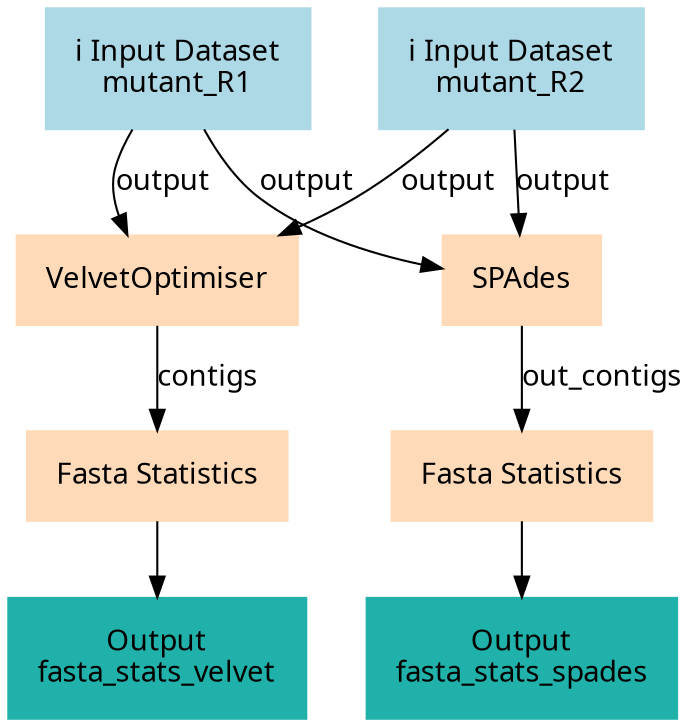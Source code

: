 digraph main {
  node [fontname="Atkinson Hyperlegible", shape=box, color=white,style=filled,color=peachpuff,margin="0.2,0.2"];
  edge [fontname="Atkinson Hyperlegible"];
  0[color=lightblue,label="ℹ️ Input Dataset\nmutant_R1"]
  1[color=lightblue,label="ℹ️ Input Dataset\nmutant_R2"]
  2[label="VelvetOptimiser"]
  0 -> 2 [label="output"]
  1 -> 2 [label="output"]
  3[label="SPAdes"]
  0 -> 3 [label="output"]
  1 -> 3 [label="output"]
  4[label="Fasta Statistics"]
  2 -> 4 [label="contigs"]
  kdacb84a554824ab081ade92af21636cd[color=lightseagreen,label="Output\nfasta_stats_velvet"]
  4 -> kdacb84a554824ab081ade92af21636cd
  5[label="Fasta Statistics"]
  3 -> 5 [label="out_contigs"]
  kff376be9736148c6b1c8d9f951b9c6fa[color=lightseagreen,label="Output\nfasta_stats_spades"]
  5 -> kff376be9736148c6b1c8d9f951b9c6fa
}